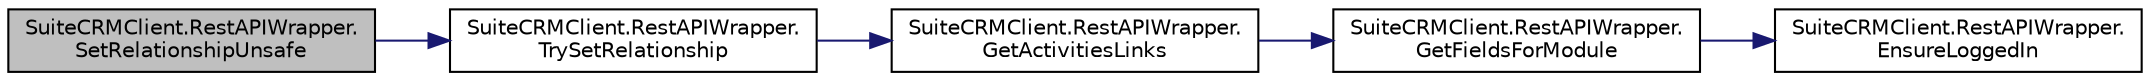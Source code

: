 digraph "SuiteCRMClient.RestAPIWrapper.SetRelationshipUnsafe"
{
  edge [fontname="Helvetica",fontsize="10",labelfontname="Helvetica",labelfontsize="10"];
  node [fontname="Helvetica",fontsize="10",shape=record];
  rankdir="LR";
  Node230 [label="SuiteCRMClient.RestAPIWrapper.\lSetRelationshipUnsafe",height=0.2,width=0.4,color="black", fillcolor="grey75", style="filled", fontcolor="black"];
  Node230 -> Node231 [color="midnightblue",fontsize="10",style="solid",fontname="Helvetica"];
  Node231 [label="SuiteCRMClient.RestAPIWrapper.\lTrySetRelationship",height=0.2,width=0.4,color="black", fillcolor="white", style="filled",URL="$class_suite_c_r_m_client_1_1_rest_a_p_i_wrapper.html#a510876013f08c61785ac5f696198ac71",tooltip="The protocols for how link fields are named vary. Try the most likely two possibilities, and log failures. "];
  Node231 -> Node232 [color="midnightblue",fontsize="10",style="solid",fontname="Helvetica"];
  Node232 [label="SuiteCRMClient.RestAPIWrapper.\lGetActivitiesLinks",height=0.2,width=0.4,color="black", fillcolor="white", style="filled",URL="$class_suite_c_r_m_client_1_1_rest_a_p_i_wrapper.html#accf4001b77548d304c053979873b00b6",tooltip="Find the fields, among the fields of this module, which are links and where the name of the relations..."];
  Node232 -> Node233 [color="midnightblue",fontsize="10",style="solid",fontname="Helvetica"];
  Node233 [label="SuiteCRMClient.RestAPIWrapper.\lGetFieldsForModule",height=0.2,width=0.4,color="black", fillcolor="white", style="filled",URL="$class_suite_c_r_m_client_1_1_rest_a_p_i_wrapper.html#aeed0498f3c1d258392df1bfe2688e5a1",tooltip="Get the module fields data for the module with this name, if any. "];
  Node233 -> Node234 [color="midnightblue",fontsize="10",style="solid",fontname="Helvetica"];
  Node234 [label="SuiteCRMClient.RestAPIWrapper.\lEnsureLoggedIn",height=0.2,width=0.4,color="black", fillcolor="white", style="filled",URL="$class_suite_c_r_m_client_1_1_rest_a_p_i_wrapper.html#a47fa9bef59b59f02817a631b33a61a35"];
}
